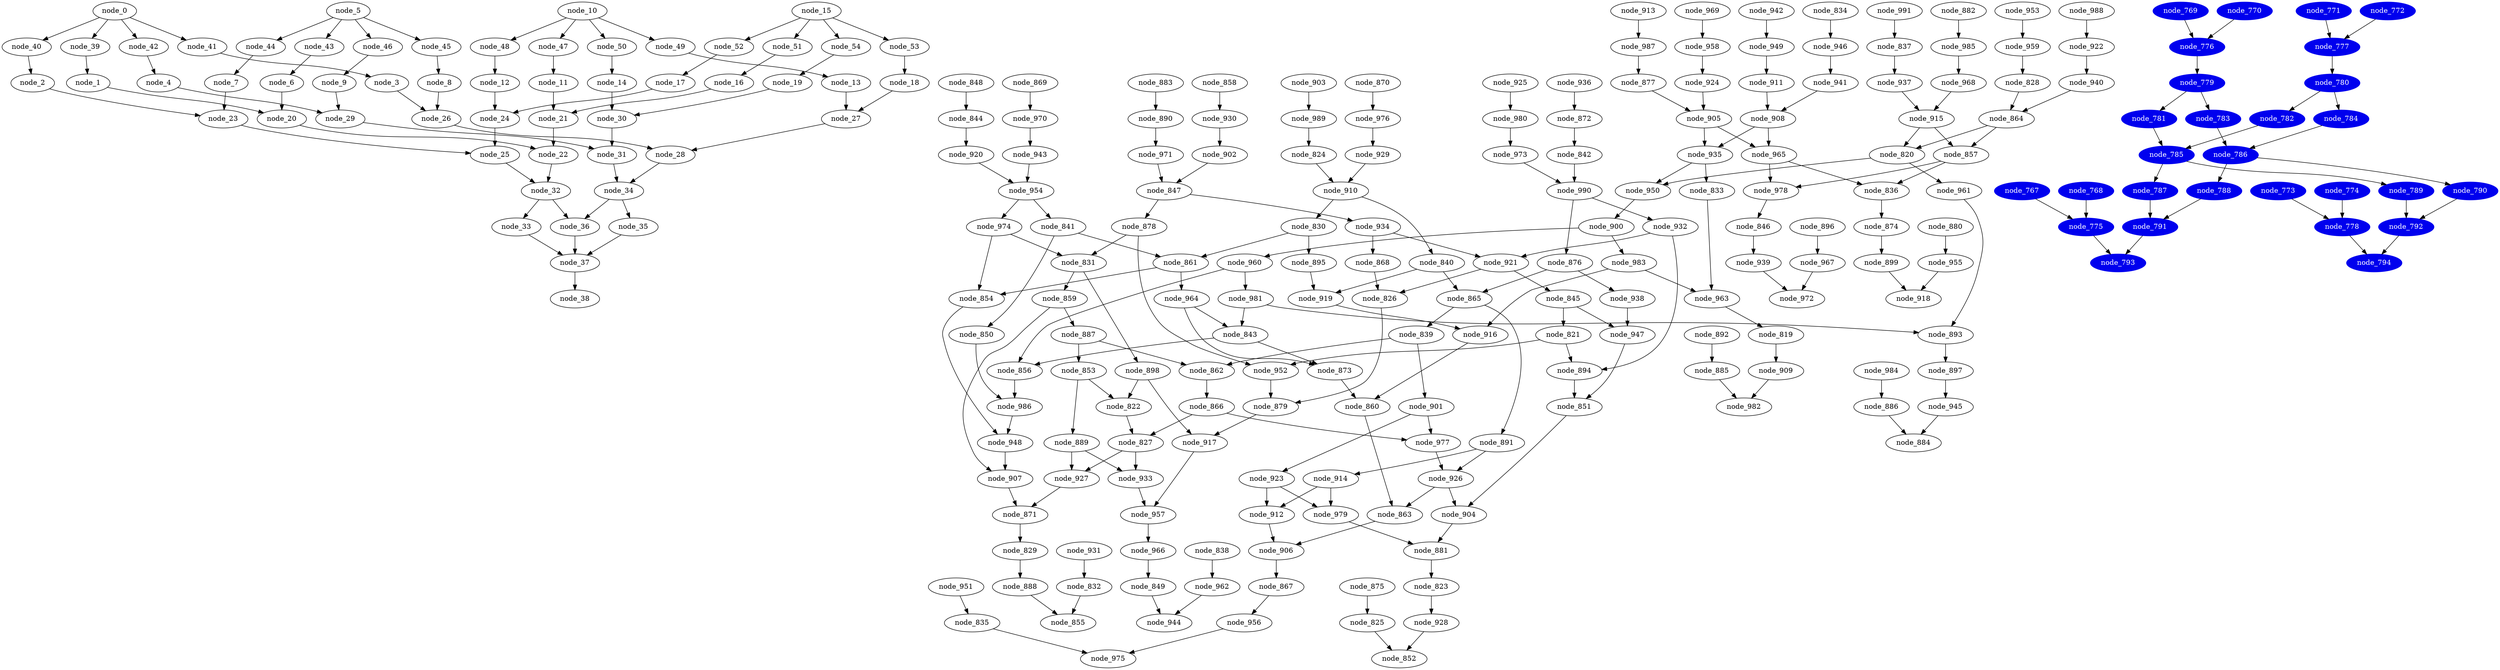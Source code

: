 digraph k4n4op_jpeg_fdct_islow_arf_{
	graph [name=G];
	node_0 -> node_39;
	node_0 -> node_40;
	node_0 -> node_41;
	node_0 -> node_42;
	node_1 -> node_20;
	node_2 -> node_23;
	node_3 -> node_26;
	node_4 -> node_29;
	node_5 -> node_43;
	node_5 -> node_44;
	node_5 -> node_45;
	node_5 -> node_46;
	node_6 -> node_20;
	node_7 -> node_23;
	node_8 -> node_26;
	node_9 -> node_29;
	node_10 -> node_47;
	node_10 -> node_48;
	node_10 -> node_49;
	node_10 -> node_50;
	node_11 -> node_21;
	node_12 -> node_24;
	node_13 -> node_27;
	node_14 -> node_30;
	node_15 -> node_51;
	node_15 -> node_52;
	node_15 -> node_53;
	node_15 -> node_54;
	node_16 -> node_21;
	node_17 -> node_24;
	node_18 -> node_27;
	node_19 -> node_30;
	node_20 -> node_22;
	node_21 -> node_22;
	node_22 -> node_32;
	node_23 -> node_25;
	node_24 -> node_25;
	node_25 -> node_32;
	node_26 -> node_28;
	node_27 -> node_28;
	node_28 -> node_34;
	node_29 -> node_31;
	node_30 -> node_31;
	node_31 -> node_34;
	node_32 -> node_33;
	node_32 -> node_36;
	node_33 -> node_37;
	node_34 -> node_35;
	node_34 -> node_36;
	node_35 -> node_37;
	node_36 -> node_37;
	node_37 -> node_38;
	node_39 -> node_1;
	node_40 -> node_2;
	node_41 -> node_3;
	node_42 -> node_4;
	node_43 -> node_6;
	node_44 -> node_7;
	node_45 -> node_8;
	node_46 -> node_9;
	node_47 -> node_11;
	node_48 -> node_12;
	node_49 -> node_13;
	node_50 -> node_14;
	node_51 -> node_16;
	node_52 -> node_17;
	node_53 -> node_18;
	node_54 -> node_19;

	graph [name=jpeg_fdct_islow];
	node_819 -> node_909;
	node_820 -> node_950;
	node_820 -> node_961;
	node_821 -> node_894;
	node_821 -> node_952;
	node_822 -> node_827;
	node_823 -> node_928;
	node_824 -> node_910;
	node_825 -> node_852;
	node_826 -> node_879;
	node_827 -> node_927;
	node_827 -> node_933;
	node_828 -> node_864;
	node_829 -> node_888;
	node_830 -> node_861;
	node_830 -> node_895;
	node_831 -> node_859;
	node_831 -> node_898;
	node_832 -> node_855;
	node_833 -> node_963;
	node_834 -> node_946;
	node_835 -> node_975;
	node_836 -> node_874;
	node_837 -> node_937;
	node_838 -> node_962;
	node_839 -> node_862;
	node_839 -> node_901;
	node_840 -> node_865;
	node_840 -> node_919;
	node_841 -> node_850;
	node_841 -> node_861;
	node_842 -> node_990;
	node_843 -> node_856;
	node_843 -> node_873;
	node_844 -> node_920;
	node_845 -> node_821;
	node_845 -> node_947;
	node_846 -> node_939;
	node_847 -> node_878;
	node_847 -> node_934;
	node_848 -> node_844;
	node_849 -> node_944;
	node_850 -> node_986;
	node_851 -> node_904;
	node_853 -> node_822;
	node_853 -> node_889;
	node_854 -> node_948;
	node_856 -> node_986;
	node_857 -> node_836;
	node_857 -> node_978;
	node_858 -> node_930;
	node_859 -> node_887;
	node_859 -> node_907;
	node_860 -> node_863;
	node_861 -> node_854;
	node_861 -> node_964;
	node_862 -> node_866;
	node_863 -> node_906;
	node_864 -> node_820;
	node_864 -> node_857;
	node_865 -> node_839;
	node_865 -> node_891;
	node_866 -> node_827;
	node_866 -> node_977;
	node_867 -> node_956;
	node_868 -> node_826;
	node_869 -> node_970;
	node_870 -> node_976;
	node_871 -> node_829;
	node_872 -> node_842;
	node_873 -> node_860;
	node_874 -> node_899;
	node_875 -> node_825;
	node_876 -> node_865;
	node_876 -> node_938;
	node_877 -> node_905;
	node_878 -> node_831;
	node_878 -> node_952;
	node_879 -> node_917;
	node_880 -> node_955;
	node_881 -> node_823;
	node_882 -> node_985;
	node_883 -> node_890;
	node_885 -> node_982;
	node_886 -> node_884;
	node_887 -> node_853;
	node_887 -> node_862;
	node_888 -> node_855;
	node_889 -> node_927;
	node_889 -> node_933;
	node_890 -> node_971;
	node_891 -> node_914;
	node_891 -> node_926;
	node_892 -> node_885;
	node_893 -> node_897;
	node_894 -> node_851;
	node_895 -> node_919;
	node_896 -> node_967;
	node_897 -> node_945;
	node_898 -> node_822;
	node_898 -> node_917;
	node_899 -> node_918;
	node_900 -> node_960;
	node_900 -> node_983;
	node_901 -> node_923;
	node_901 -> node_977;
	node_902 -> node_847;
	node_903 -> node_989;
	node_904 -> node_881;
	node_905 -> node_935;
	node_905 -> node_965;
	node_906 -> node_867;
	node_907 -> node_871;
	node_908 -> node_935;
	node_908 -> node_965;
	node_909 -> node_982;
	node_910 -> node_830;
	node_910 -> node_840;
	node_911 -> node_908;
	node_912 -> node_906;
	node_913 -> node_987;
	node_914 -> node_912;
	node_914 -> node_979;
	node_915 -> node_820;
	node_915 -> node_857;
	node_916 -> node_860;
	node_917 -> node_957;
	node_919 -> node_916;
	node_920 -> node_954;
	node_921 -> node_826;
	node_921 -> node_845;
	node_922 -> node_940;
	node_923 -> node_912;
	node_923 -> node_979;
	node_924 -> node_905;
	node_925 -> node_980;
	node_926 -> node_863;
	node_926 -> node_904;
	node_927 -> node_871;
	node_928 -> node_852;
	node_929 -> node_910;
	node_930 -> node_902;
	node_931 -> node_832;
	node_932 -> node_894;
	node_932 -> node_921;
	node_933 -> node_957;
	node_934 -> node_868;
	node_934 -> node_921;
	node_935 -> node_833;
	node_935 -> node_950;
	node_936 -> node_872;
	node_937 -> node_915;
	node_938 -> node_947;
	node_939 -> node_972;
	node_940 -> node_864;
	node_941 -> node_908;
	node_942 -> node_949;
	node_943 -> node_954;
	node_945 -> node_884;
	node_946 -> node_941;
	node_947 -> node_851;
	node_948 -> node_907;
	node_949 -> node_911;
	node_950 -> node_900;
	node_951 -> node_835;
	node_952 -> node_879;
	node_953 -> node_959;
	node_954 -> node_841;
	node_954 -> node_974;
	node_955 -> node_918;
	node_956 -> node_975;
	node_957 -> node_966;
	node_958 -> node_924;
	node_959 -> node_828;
	node_960 -> node_856;
	node_960 -> node_981;
	node_961 -> node_893;
	node_962 -> node_944;
	node_963 -> node_819;
	node_964 -> node_843;
	node_964 -> node_873;
	node_965 -> node_836;
	node_965 -> node_978;
	node_966 -> node_849;
	node_967 -> node_972;
	node_968 -> node_915;
	node_969 -> node_958;
	node_970 -> node_943;
	node_971 -> node_847;
	node_973 -> node_990;
	node_974 -> node_831;
	node_974 -> node_854;
	node_976 -> node_929;
	node_977 -> node_926;
	node_978 -> node_846;
	node_979 -> node_881;
	node_980 -> node_973;
	node_981 -> node_843;
	node_981 -> node_893;
	node_983 -> node_916;
	node_983 -> node_963;
	node_984 -> node_886;
	node_985 -> node_968;
	node_986 -> node_948;
	node_987 -> node_877;
	node_988 -> node_922;
	node_989 -> node_824;
	node_990 -> node_876;
	node_990 -> node_932;
	node_991 -> node_837;

	graph [name=arf];
	node [color=blue2,
		fontcolor=white,
		style=filled
	];
	node_767 -> node_775;
	node_768 -> node_775;
	node_769 -> node_776;
	node_770 -> node_776;
	node_771 -> node_777;
	node_772 -> node_777;
	node_773 -> node_778;
	node_774 -> node_778;
	node_775 -> node_793;
	node_776 -> node_779;
	node_777 -> node_780;
	node_778 -> node_794;
	node_779 -> node_781;
	node_779 -> node_783;
	node_780 -> node_782;
	node_780 -> node_784;
	node_781 -> node_785;
	node_782 -> node_785;
	node_783 -> node_786;
	node_784 -> node_786;
	node_785 -> node_787;
	node_785 -> node_789;
	node_786 -> node_788;
	node_786 -> node_790;
	node_787 -> node_791;
	node_788 -> node_791;
	node_789 -> node_792;
	node_790 -> node_792;
	node_791 -> node_793;
	node_792 -> node_794;

}
